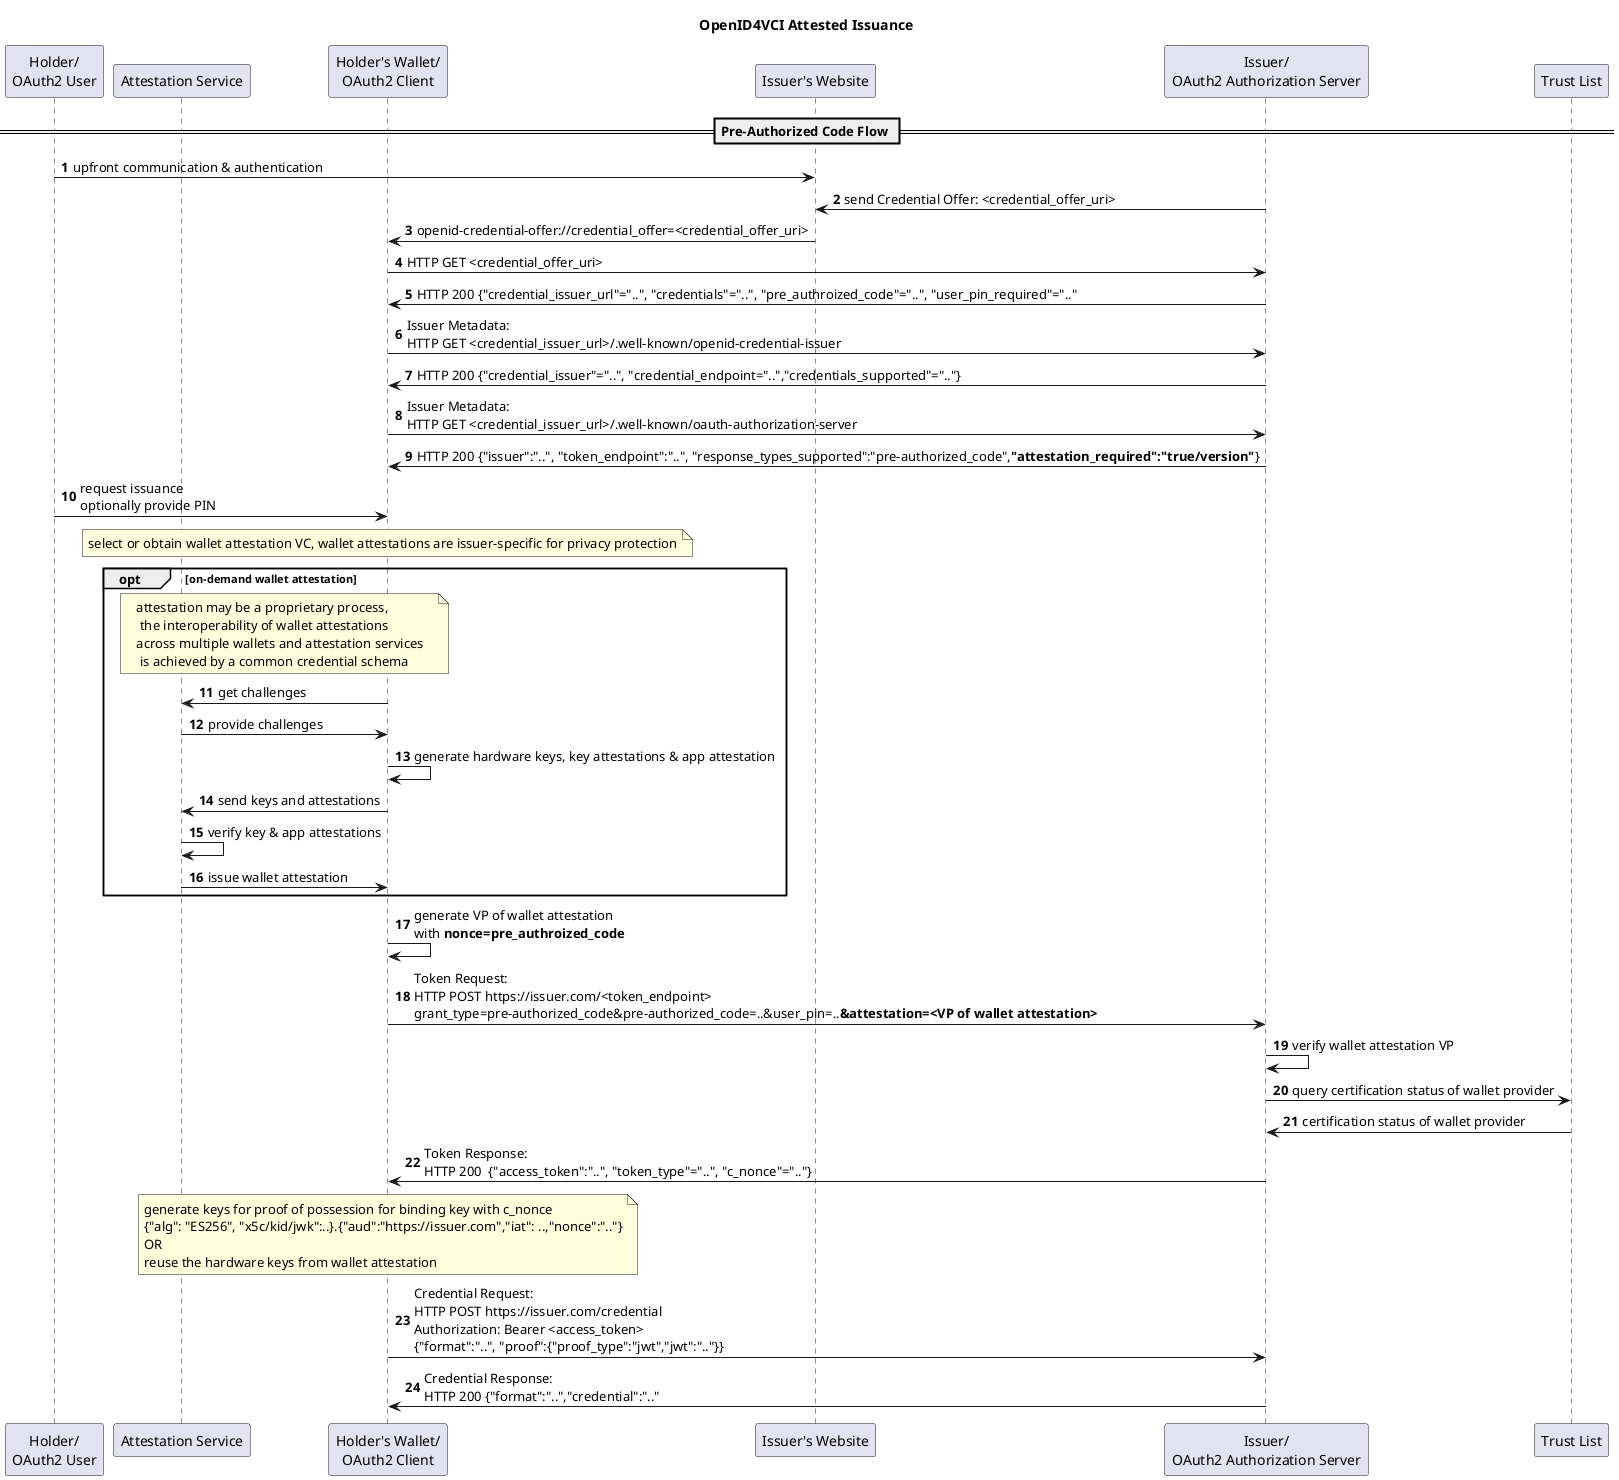 @startuml
'https://plantuml.com/sequence-diagram

title OpenID4VCI Attested Issuance

autonumber

participant u as "Holder/\nOAuth2 User"
participant a as "Attestation Service"
participant w as "Holder's Wallet/\nOAuth2 Client"
participant b as "Issuer's Website"
participant i as "Issuer/\nOAuth2 Authorization Server"
participant t as "Trust List"

== Pre-Authorized Code Flow ==
u -> b : upfront communication & authentication

i -> b : send Credential Offer: <credential_offer_uri>
b -> w : openid-credential-offer://credential_offer=<credential_offer_uri>

w -> i : HTTP GET <credential_offer_uri>
i -> w : HTTP 200 {"credential_issuer_url"="..", "credentials"="..", "pre_authroized_code"="..", "user_pin_required"=".."

w -> i : Issuer Metadata:\nHTTP GET <credential_issuer_url>/.well-known/openid-credential-issuer
i -> w : HTTP 200 {"credential_issuer"="..", "credential_endpoint="..","credentials_supported"=".."}

w -> i : Issuer Metadata:\nHTTP GET <credential_issuer_url>/.well-known/oauth-authorization-server
i -> w : HTTP 200 {"issuer":"..", "token_endpoint":"..", "response_types_supported":"pre-authorized_code",**"attestation_required":"true/version"**}

u -> w : request issuance\noptionally provide PIN

note over w: select or obtain wallet attestation VC, wallet attestations are issuer-specific for privacy protection
opt on-demand wallet attestation
note over w,a: attestation may be a proprietary process,\n the interoperability of wallet attestations\nacross multiple wallets and attestation services\n is achieved by a common credential schema
w -> a : get challenges
a -> w : provide challenges
w -> w : generate hardware keys, key attestations & app attestation
w -> a : send keys and attestations
a -> a : verify key & app attestations
a -> w : issue wallet attestation
end

w -> w : generate VP of wallet attestation\nwith **nonce=pre_authroized_code**

w -> i : Token Request:\nHTTP POST https://issuer.com/<token_endpoint>\ngrant_type=pre-authorized_code&pre-authorized_code=..&user_pin=..**&attestation=<VP of wallet attestation>**
i -> i : verify wallet attestation VP
i -> t : query certification status of wallet provider
t -> i : certification status of wallet provider
i -> w : Token Response:\nHTTP 200  {"access_token":"..", "token_type"="..", "c_nonce"=".."}

note over w : generate keys for proof of possession for binding key with c_nonce\n{"alg": "ES256", "x5c/kid/jwk":..}.{"aud":"https://issuer.com","iat": ..,"nonce":".."}\nOR\nreuse the hardware keys from wallet attestation
w -> i : Credential Request:\nHTTP POST https://issuer.com/credential\nAuthorization: Bearer <access_token>\n{"format":"..", "proof":{"proof_type":"jwt","jwt":".."}}
i -> w : Credential Response:\nHTTP 200 {"format":"..","credential":".."

@enduml